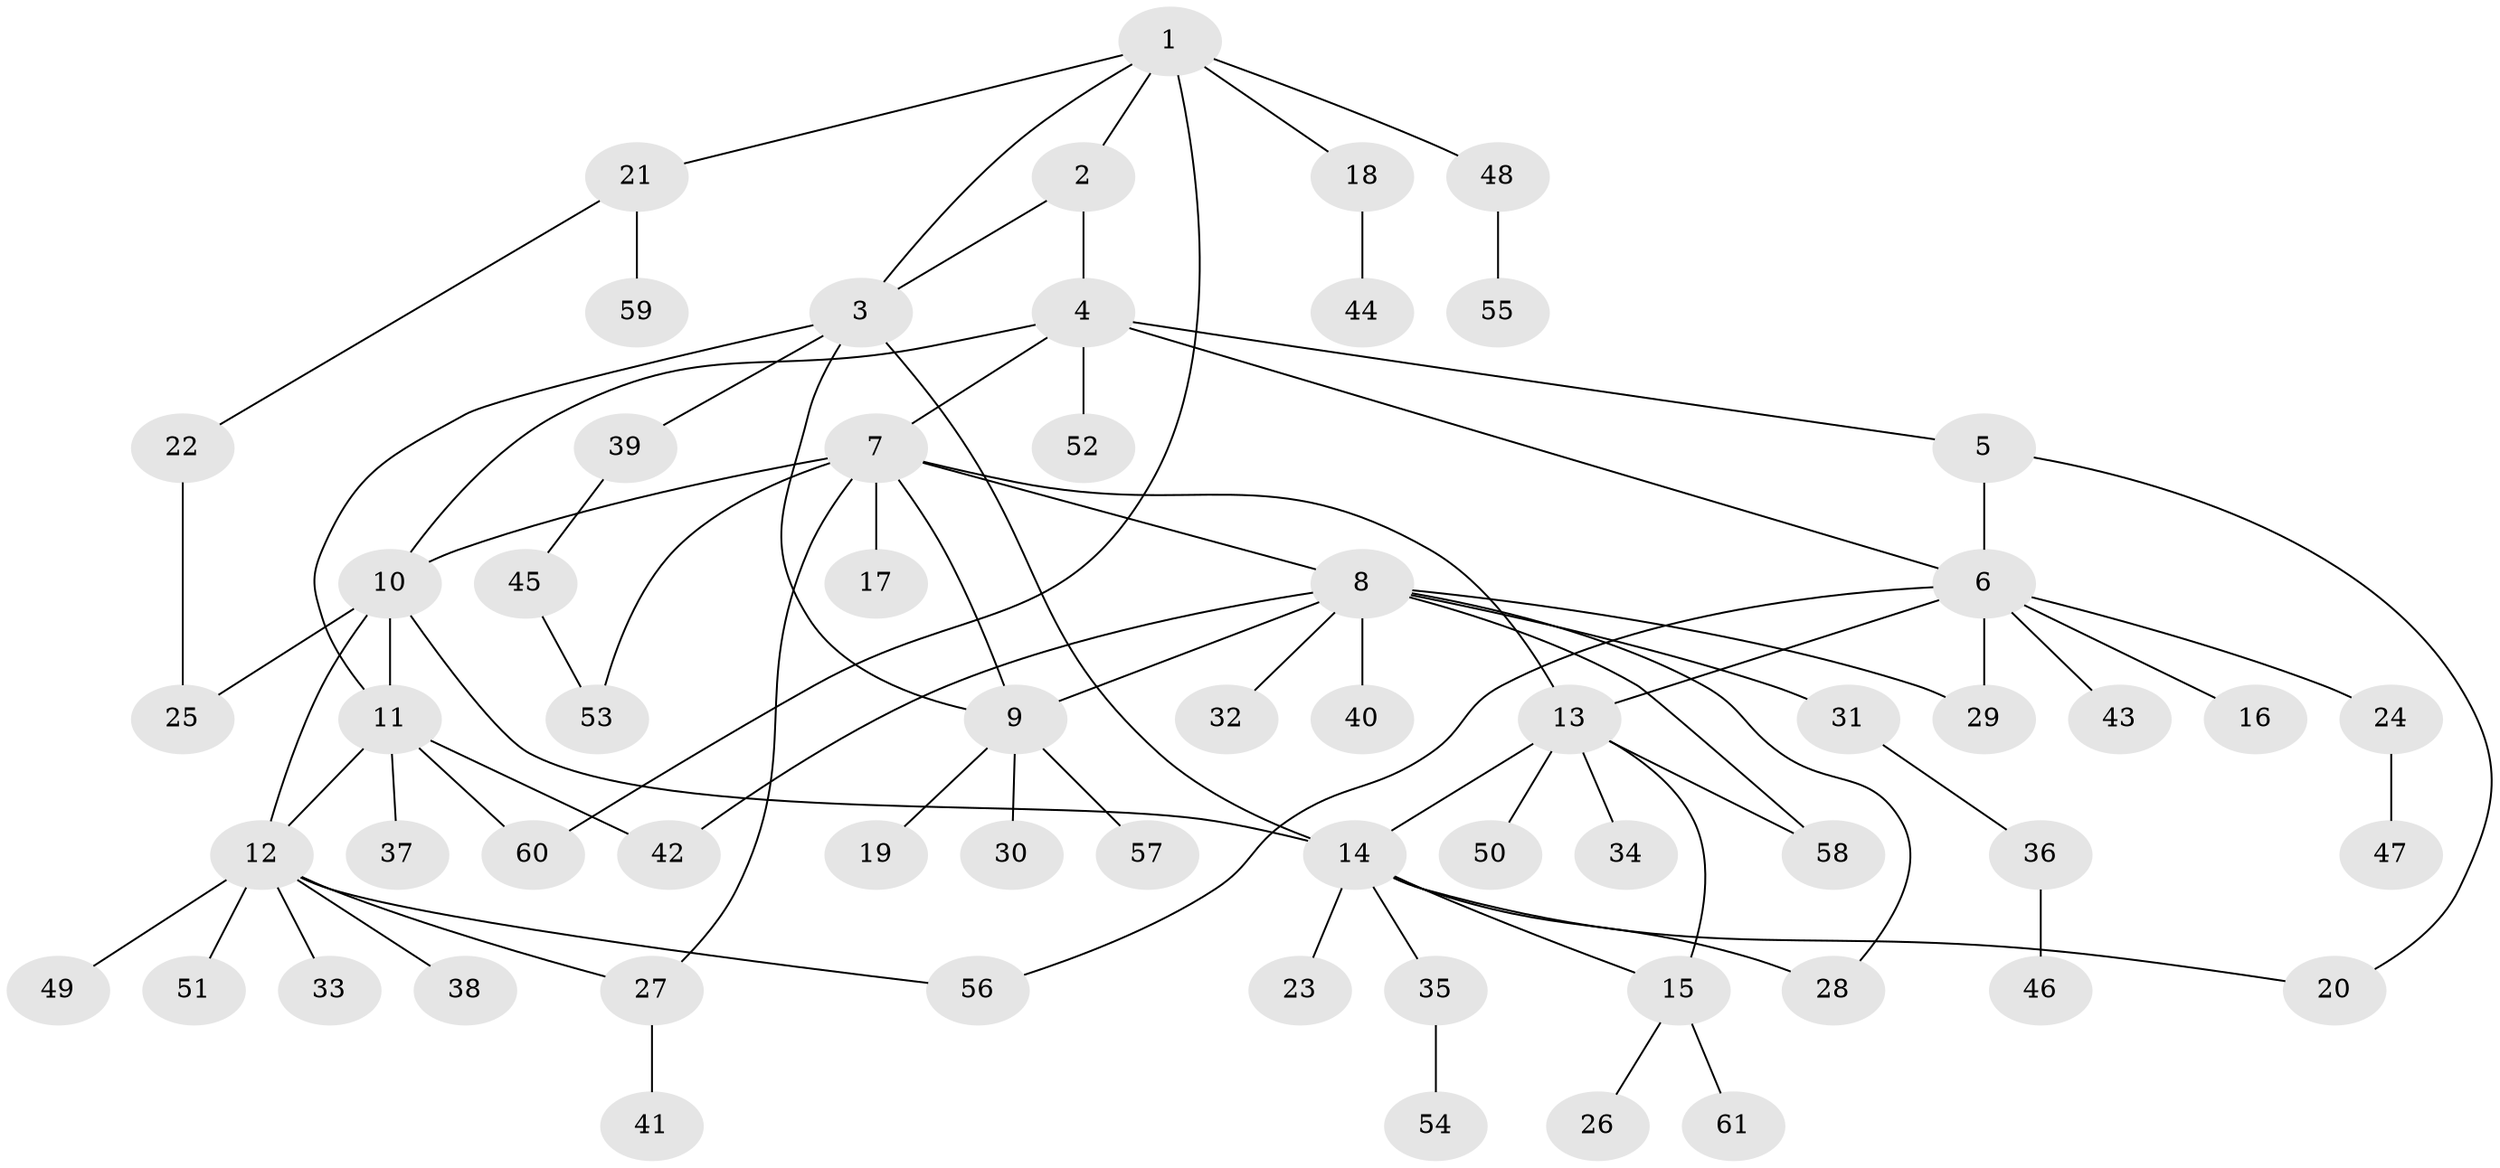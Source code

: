 // coarse degree distribution, {5: 0.06451612903225806, 8: 0.06451612903225806, 7: 0.0967741935483871, 4: 0.0967741935483871, 3: 0.12903225806451613, 6: 0.03225806451612903, 2: 0.22580645161290322, 1: 0.2903225806451613}
// Generated by graph-tools (version 1.1) at 2025/52/03/04/25 22:52:08]
// undirected, 61 vertices, 81 edges
graph export_dot {
  node [color=gray90,style=filled];
  1;
  2;
  3;
  4;
  5;
  6;
  7;
  8;
  9;
  10;
  11;
  12;
  13;
  14;
  15;
  16;
  17;
  18;
  19;
  20;
  21;
  22;
  23;
  24;
  25;
  26;
  27;
  28;
  29;
  30;
  31;
  32;
  33;
  34;
  35;
  36;
  37;
  38;
  39;
  40;
  41;
  42;
  43;
  44;
  45;
  46;
  47;
  48;
  49;
  50;
  51;
  52;
  53;
  54;
  55;
  56;
  57;
  58;
  59;
  60;
  61;
  1 -- 2;
  1 -- 3;
  1 -- 18;
  1 -- 21;
  1 -- 48;
  1 -- 60;
  2 -- 3;
  2 -- 4;
  3 -- 9;
  3 -- 11;
  3 -- 14;
  3 -- 39;
  4 -- 5;
  4 -- 6;
  4 -- 7;
  4 -- 10;
  4 -- 52;
  5 -- 6;
  5 -- 20;
  6 -- 13;
  6 -- 16;
  6 -- 24;
  6 -- 29;
  6 -- 43;
  6 -- 56;
  7 -- 8;
  7 -- 9;
  7 -- 10;
  7 -- 13;
  7 -- 17;
  7 -- 27;
  7 -- 53;
  8 -- 9;
  8 -- 28;
  8 -- 29;
  8 -- 31;
  8 -- 32;
  8 -- 40;
  8 -- 42;
  8 -- 58;
  9 -- 19;
  9 -- 30;
  9 -- 57;
  10 -- 11;
  10 -- 12;
  10 -- 14;
  10 -- 25;
  11 -- 12;
  11 -- 37;
  11 -- 42;
  11 -- 60;
  12 -- 27;
  12 -- 33;
  12 -- 38;
  12 -- 49;
  12 -- 51;
  12 -- 56;
  13 -- 14;
  13 -- 15;
  13 -- 34;
  13 -- 50;
  13 -- 58;
  14 -- 15;
  14 -- 20;
  14 -- 23;
  14 -- 28;
  14 -- 35;
  15 -- 26;
  15 -- 61;
  18 -- 44;
  21 -- 22;
  21 -- 59;
  22 -- 25;
  24 -- 47;
  27 -- 41;
  31 -- 36;
  35 -- 54;
  36 -- 46;
  39 -- 45;
  45 -- 53;
  48 -- 55;
}
